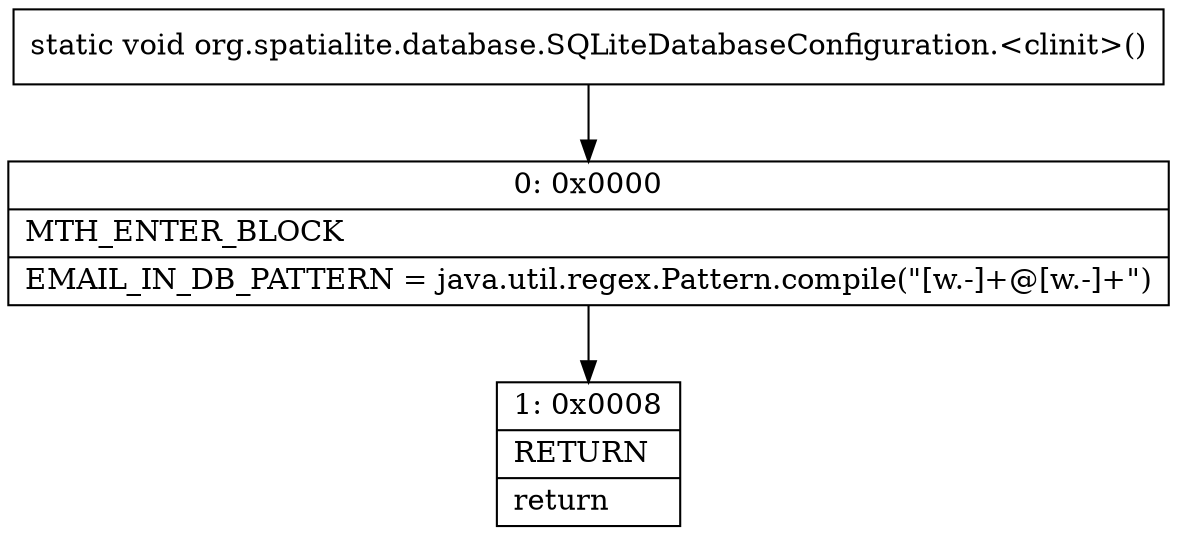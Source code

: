 digraph "CFG fororg.spatialite.database.SQLiteDatabaseConfiguration.\<clinit\>()V" {
Node_0 [shape=record,label="{0\:\ 0x0000|MTH_ENTER_BLOCK\l|EMAIL_IN_DB_PATTERN = java.util.regex.Pattern.compile(\"[w.\-]+@[w.\-]+\")\l}"];
Node_1 [shape=record,label="{1\:\ 0x0008|RETURN\l|return\l}"];
MethodNode[shape=record,label="{static void org.spatialite.database.SQLiteDatabaseConfiguration.\<clinit\>() }"];
MethodNode -> Node_0;
Node_0 -> Node_1;
}

